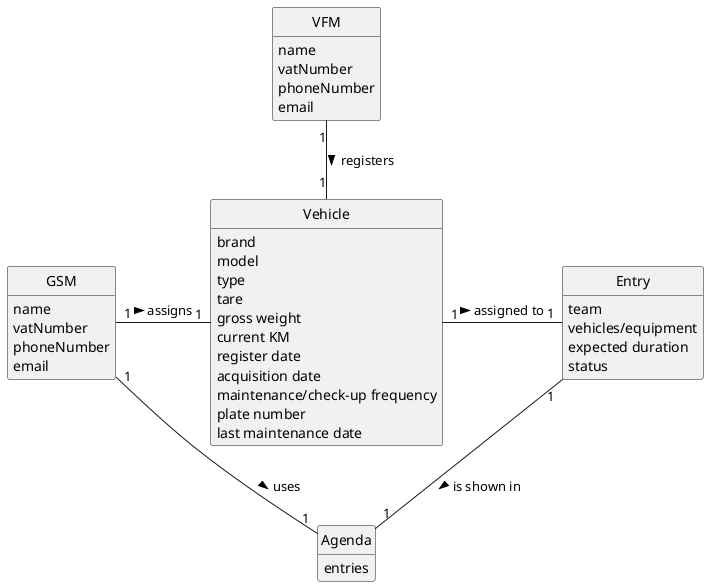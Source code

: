 @startuml
skinparam monochrome true
skinparam packageStyle rectangle
skinparam shadowing false

'left to right direction

skinparam classAttributeIconSize 0

hide circle
hide methods

'title Domain Model

'class Platform {
'  -description
'}

class GSM {
    name
    vatNumber
    phoneNumber
    email
}

class VFM {
    name
    vatNumber
    phoneNumber
    email
}

class Vehicle {
    brand
    model
    type
    tare
    gross weight
    current KM
    register date
    acquisition date
    maintenance/check-up frequency
    plate number
    last maintenance date
}

class Entry {
    team
    vehicles/equipment
    expected duration
    status
}

class Agenda {
    entries
}

'class User {
'    name
'    email
'    password
'}

VFM "1" -- "1" Vehicle: registers >
GSM "1" - "1" Vehicle: assigns >
Vehicle "1" - "1" Entry: assigned to >
GSM "1" -- "1" Agenda: uses >
Entry "1" -- "1" Agenda: is shown in >

@enduml